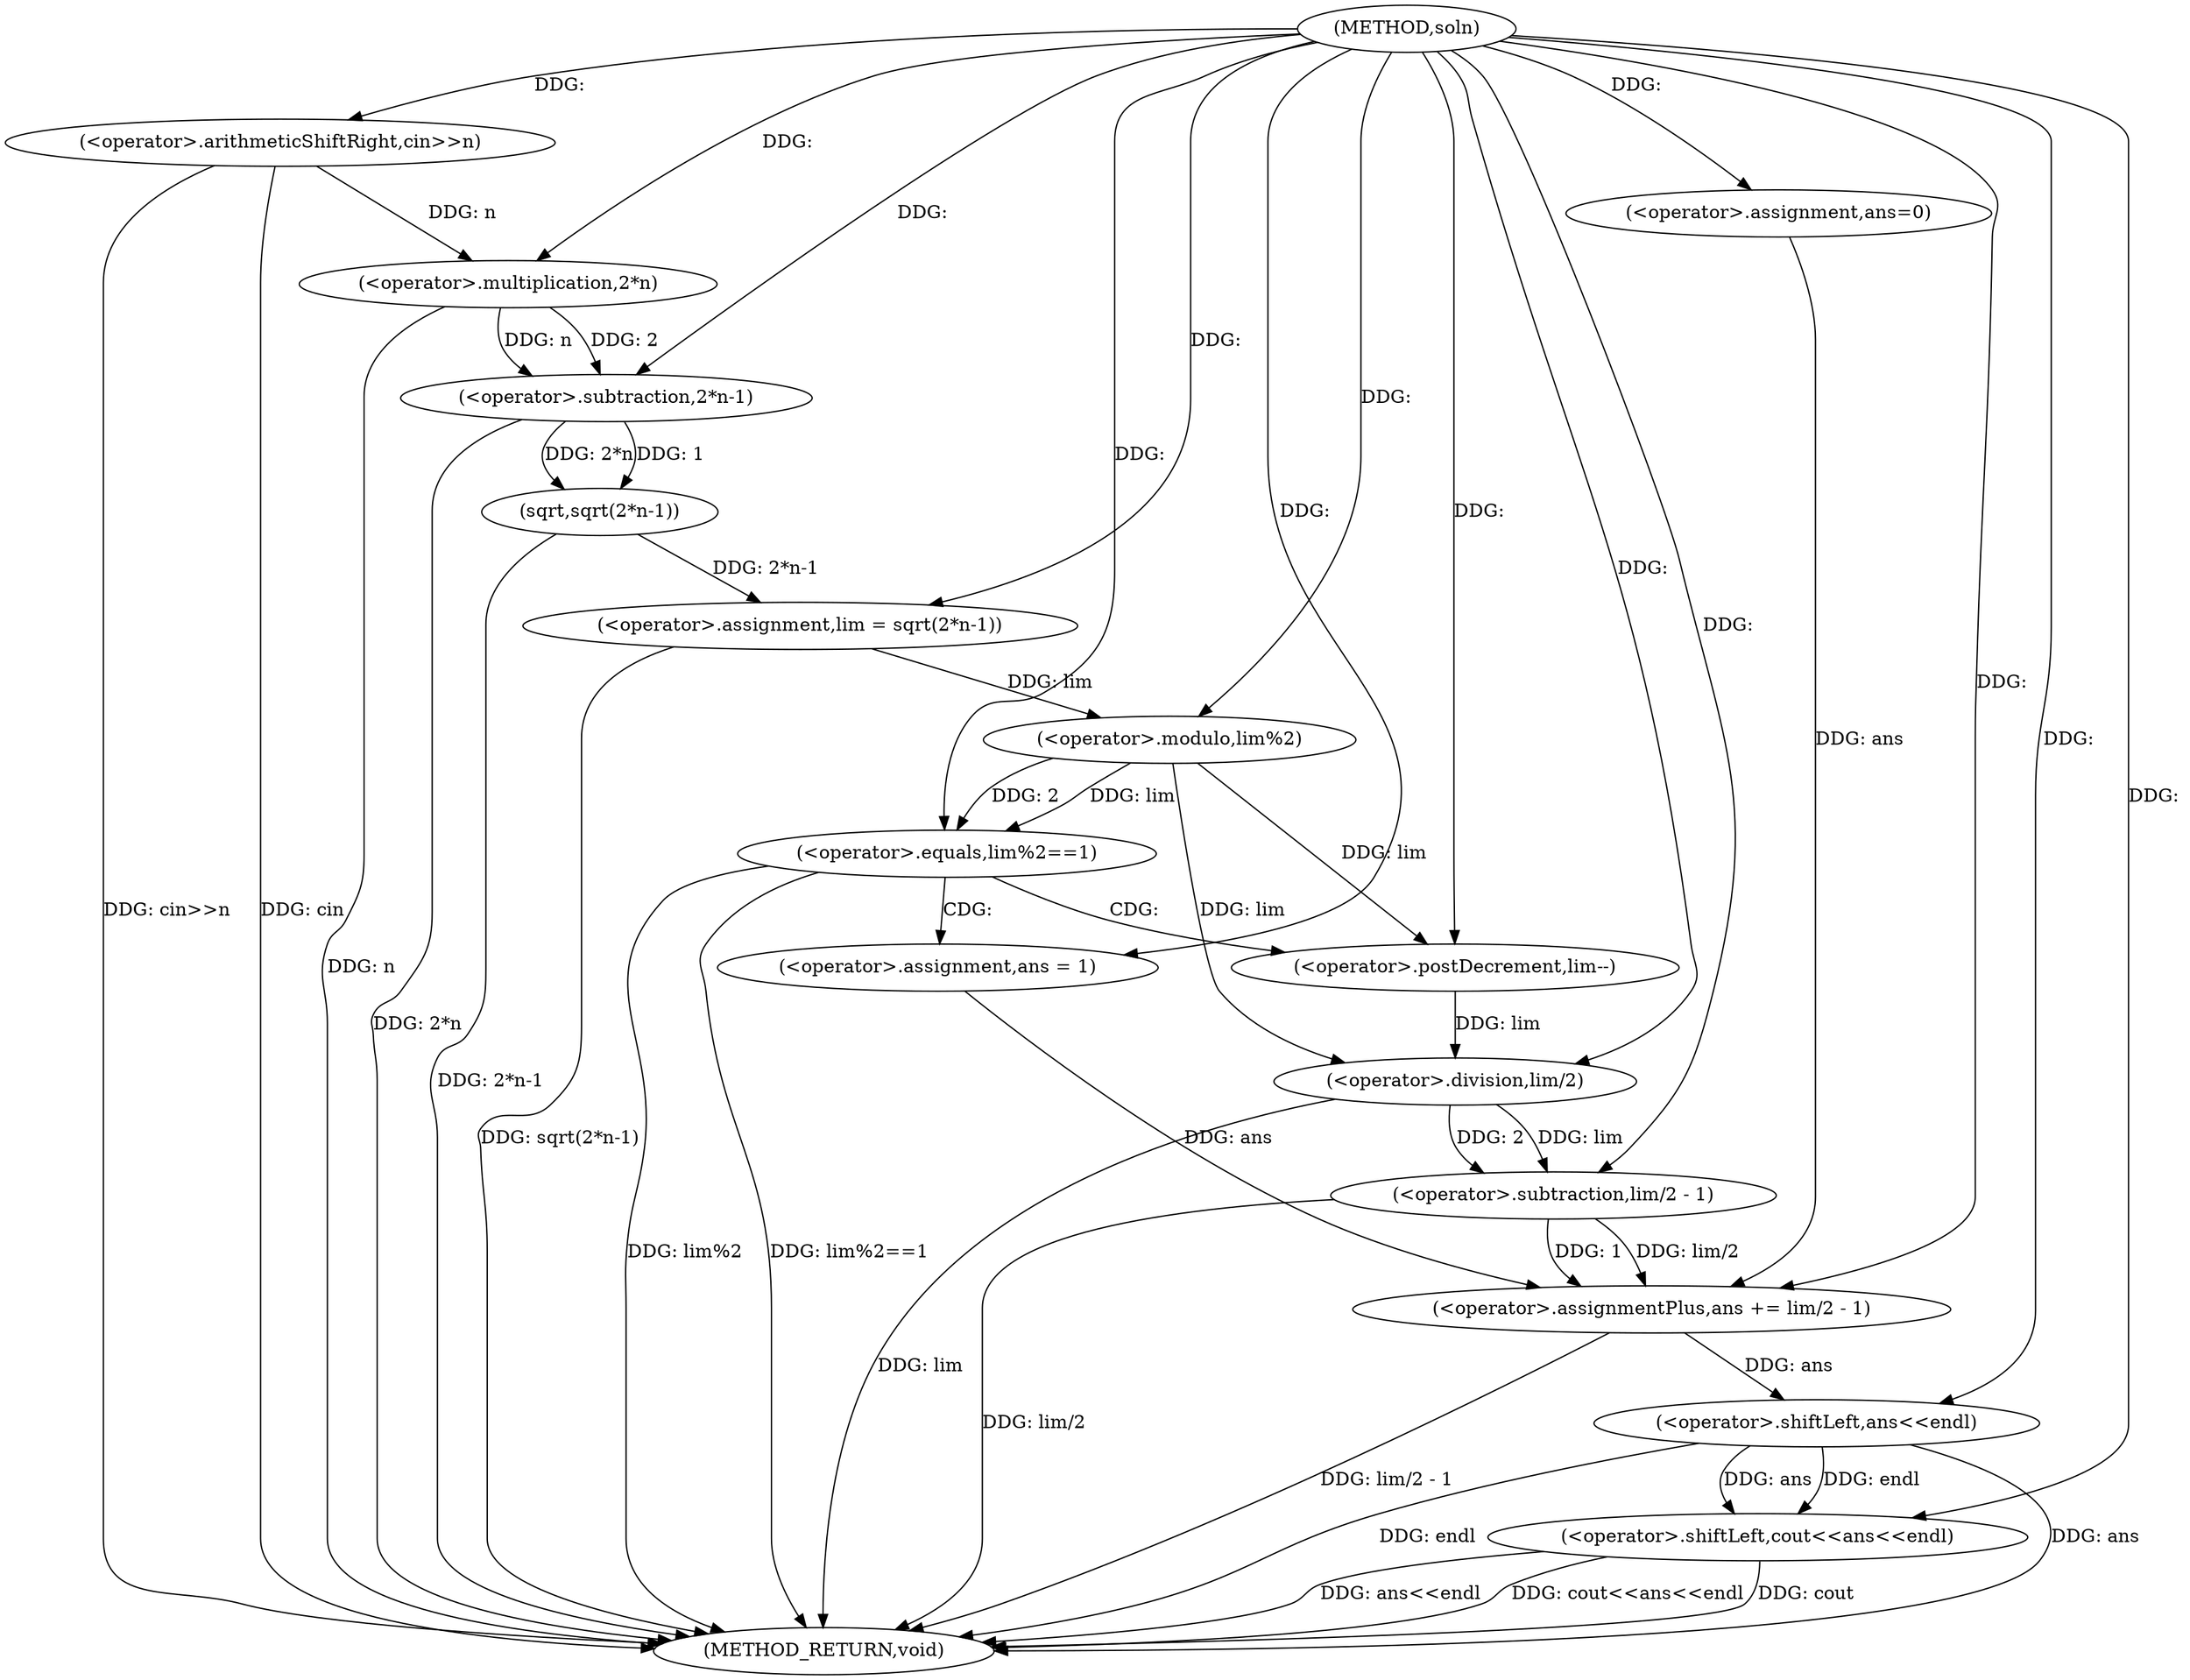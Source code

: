 digraph "soln" {  
"1000161" [label = "(METHOD,soln)" ]
"1000206" [label = "(METHOD_RETURN,void)" ]
"1000166" [label = "(<operator>.assignment,ans=0)" ]
"1000171" [label = "(<operator>.arithmeticShiftRight,cin>>n)" ]
"1000174" [label = "(<operator>.assignment,lim = sqrt(2*n-1))" ]
"1000194" [label = "(<operator>.assignmentPlus,ans += lim/2 - 1)" ]
"1000201" [label = "(<operator>.shiftLeft,cout<<ans<<endl)" ]
"1000183" [label = "(<operator>.equals,lim%2==1)" ]
"1000176" [label = "(sqrt,sqrt(2*n-1))" ]
"1000189" [label = "(<operator>.assignment,ans = 1)" ]
"1000192" [label = "(<operator>.postDecrement,lim--)" ]
"1000196" [label = "(<operator>.subtraction,lim/2 - 1)" ]
"1000203" [label = "(<operator>.shiftLeft,ans<<endl)" ]
"1000177" [label = "(<operator>.subtraction,2*n-1)" ]
"1000184" [label = "(<operator>.modulo,lim%2)" ]
"1000197" [label = "(<operator>.division,lim/2)" ]
"1000178" [label = "(<operator>.multiplication,2*n)" ]
  "1000171" -> "1000206"  [ label = "DDG: cin>>n"] 
  "1000178" -> "1000206"  [ label = "DDG: n"] 
  "1000177" -> "1000206"  [ label = "DDG: 2*n"] 
  "1000176" -> "1000206"  [ label = "DDG: 2*n-1"] 
  "1000174" -> "1000206"  [ label = "DDG: sqrt(2*n-1)"] 
  "1000183" -> "1000206"  [ label = "DDG: lim%2"] 
  "1000183" -> "1000206"  [ label = "DDG: lim%2==1"] 
  "1000197" -> "1000206"  [ label = "DDG: lim"] 
  "1000196" -> "1000206"  [ label = "DDG: lim/2"] 
  "1000194" -> "1000206"  [ label = "DDG: lim/2 - 1"] 
  "1000203" -> "1000206"  [ label = "DDG: ans"] 
  "1000201" -> "1000206"  [ label = "DDG: ans<<endl"] 
  "1000201" -> "1000206"  [ label = "DDG: cout<<ans<<endl"] 
  "1000201" -> "1000206"  [ label = "DDG: cout"] 
  "1000203" -> "1000206"  [ label = "DDG: endl"] 
  "1000171" -> "1000206"  [ label = "DDG: cin"] 
  "1000161" -> "1000166"  [ label = "DDG: "] 
  "1000176" -> "1000174"  [ label = "DDG: 2*n-1"] 
  "1000196" -> "1000194"  [ label = "DDG: 1"] 
  "1000196" -> "1000194"  [ label = "DDG: lim/2"] 
  "1000161" -> "1000171"  [ label = "DDG: "] 
  "1000161" -> "1000174"  [ label = "DDG: "] 
  "1000166" -> "1000194"  [ label = "DDG: ans"] 
  "1000189" -> "1000194"  [ label = "DDG: ans"] 
  "1000161" -> "1000194"  [ label = "DDG: "] 
  "1000161" -> "1000201"  [ label = "DDG: "] 
  "1000203" -> "1000201"  [ label = "DDG: endl"] 
  "1000203" -> "1000201"  [ label = "DDG: ans"] 
  "1000177" -> "1000176"  [ label = "DDG: 2*n"] 
  "1000177" -> "1000176"  [ label = "DDG: 1"] 
  "1000184" -> "1000183"  [ label = "DDG: 2"] 
  "1000184" -> "1000183"  [ label = "DDG: lim"] 
  "1000161" -> "1000183"  [ label = "DDG: "] 
  "1000161" -> "1000189"  [ label = "DDG: "] 
  "1000197" -> "1000196"  [ label = "DDG: 2"] 
  "1000197" -> "1000196"  [ label = "DDG: lim"] 
  "1000161" -> "1000196"  [ label = "DDG: "] 
  "1000194" -> "1000203"  [ label = "DDG: ans"] 
  "1000161" -> "1000203"  [ label = "DDG: "] 
  "1000178" -> "1000177"  [ label = "DDG: 2"] 
  "1000178" -> "1000177"  [ label = "DDG: n"] 
  "1000161" -> "1000177"  [ label = "DDG: "] 
  "1000174" -> "1000184"  [ label = "DDG: lim"] 
  "1000161" -> "1000184"  [ label = "DDG: "] 
  "1000184" -> "1000192"  [ label = "DDG: lim"] 
  "1000161" -> "1000192"  [ label = "DDG: "] 
  "1000184" -> "1000197"  [ label = "DDG: lim"] 
  "1000192" -> "1000197"  [ label = "DDG: lim"] 
  "1000161" -> "1000197"  [ label = "DDG: "] 
  "1000161" -> "1000178"  [ label = "DDG: "] 
  "1000171" -> "1000178"  [ label = "DDG: n"] 
  "1000183" -> "1000192"  [ label = "CDG: "] 
  "1000183" -> "1000189"  [ label = "CDG: "] 
}
